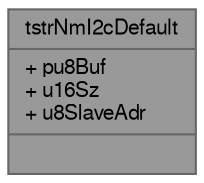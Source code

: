 digraph "tstrNmI2cDefault"
{
 // LATEX_PDF_SIZE
  bgcolor="transparent";
  edge [fontname=FreeSans,fontsize=10,labelfontname=FreeSans,labelfontsize=10];
  node [fontname=FreeSans,fontsize=10,shape=box,height=0.2,width=0.4];
  Node1 [shape=record,label="{tstrNmI2cDefault\n|+ pu8Buf\l+ u16Sz\l+ u8SlaveAdr\l|}",height=0.2,width=0.4,color="gray40", fillcolor="grey60", style="filled", fontcolor="black",tooltip="Structure holding I2C default operation parameters."];
}
